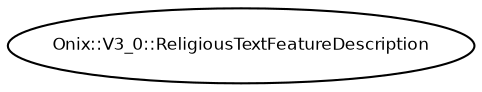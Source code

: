digraph G {
  fontname = "Bitstream Vera Sans"
  fontsize = 8

  node [
    fontname = "Bitstream Vera Sans"
    fontsize = 8
    shape = "record"
  ]

  edge [
    fontname = "Bitstream Vera Sans"
    fontsize = 8
  ]

  ReligiousTextFeatureDescription [
    label = "Onix::V3_0::ReligiousTextFeatureDescription", shape = oval
  ]




}
